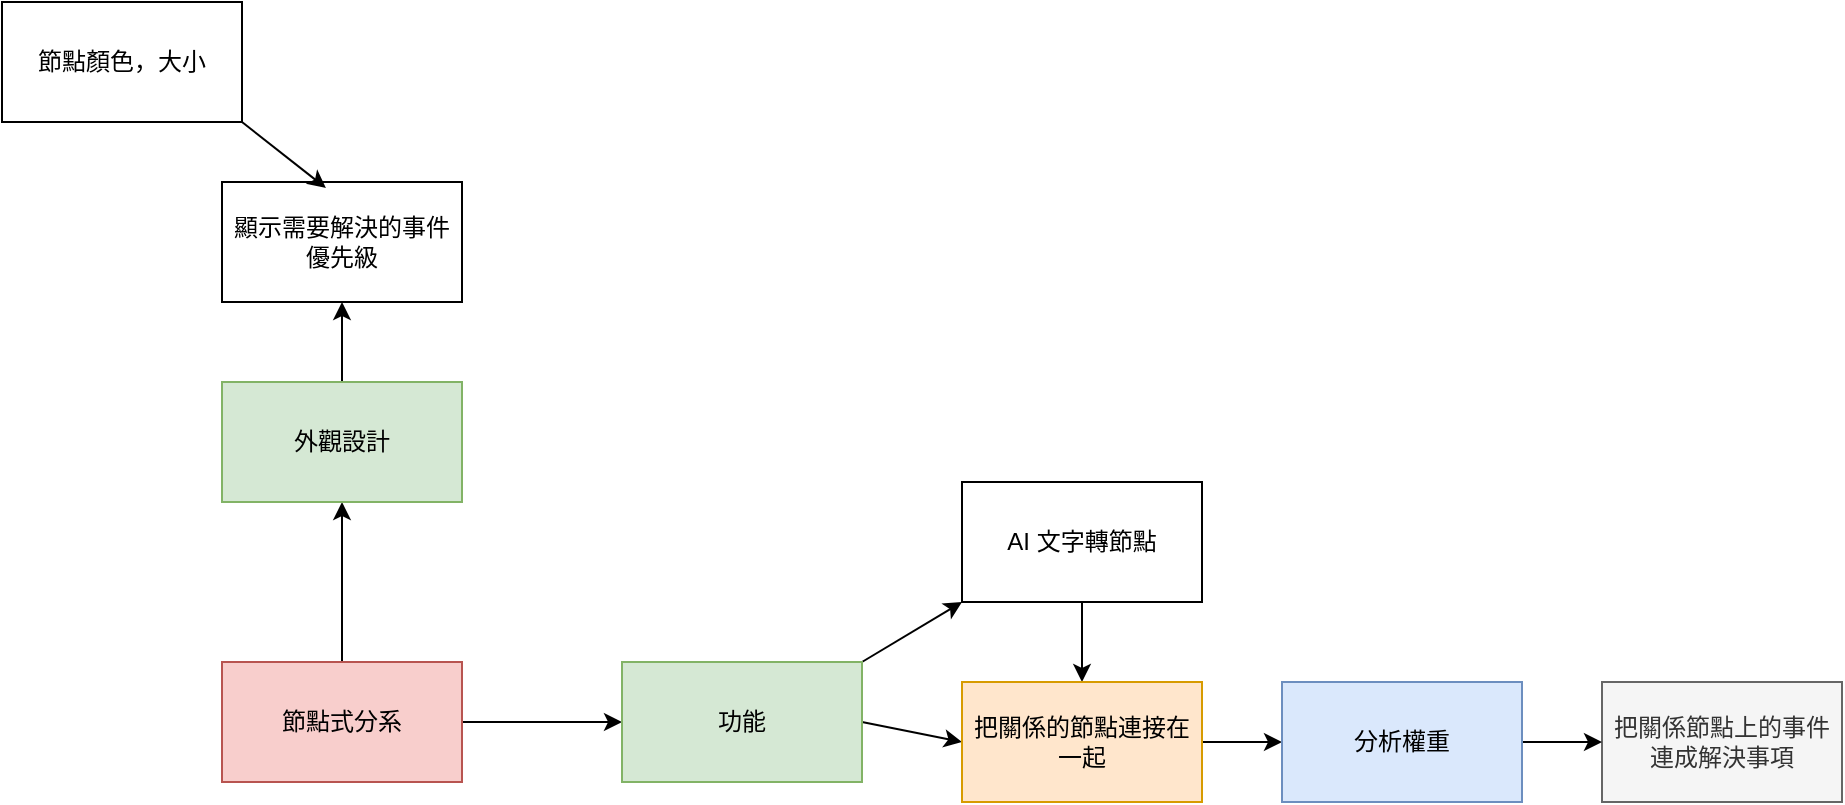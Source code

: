 <mxfile>
    <diagram id="O6p2WHPCW_hQwK2y61rl" name="第1頁">
        <mxGraphModel dx="669" dy="1580" grid="1" gridSize="10" guides="1" tooltips="1" connect="1" arrows="1" fold="1" page="1" pageScale="1" pageWidth="827" pageHeight="1169" math="0" shadow="0">
            <root>
                <mxCell id="0"/>
                <mxCell id="1" parent="0"/>
                <mxCell id="4" value="" style="edgeStyle=none;html=1;" parent="1" source="2" target="3" edge="1">
                    <mxGeometry relative="1" as="geometry"/>
                </mxCell>
                <mxCell id="6" value="" style="edgeStyle=none;html=1;" parent="1" source="2" target="5" edge="1">
                    <mxGeometry relative="1" as="geometry"/>
                </mxCell>
                <mxCell id="2" value="節點式分系" style="whiteSpace=wrap;html=1;fillColor=#f8cecc;strokeColor=#b85450;" parent="1" vertex="1">
                    <mxGeometry x="250" y="300" width="120" height="60" as="geometry"/>
                </mxCell>
                <mxCell id="8" style="edgeStyle=none;html=1;exitX=1;exitY=0;exitDx=0;exitDy=0;entryX=0;entryY=1;entryDx=0;entryDy=0;" parent="1" source="3" target="7" edge="1">
                    <mxGeometry relative="1" as="geometry"/>
                </mxCell>
                <mxCell id="10" style="edgeStyle=none;html=1;exitX=1;exitY=0.5;exitDx=0;exitDy=0;entryX=0;entryY=0.5;entryDx=0;entryDy=0;" parent="1" source="3" target="9" edge="1">
                    <mxGeometry relative="1" as="geometry"/>
                </mxCell>
                <mxCell id="3" value="功能" style="whiteSpace=wrap;html=1;fillColor=#d5e8d4;strokeColor=#82b366;" parent="1" vertex="1">
                    <mxGeometry x="450" y="300" width="120" height="60" as="geometry"/>
                </mxCell>
                <mxCell id="25" style="edgeStyle=none;html=1;exitX=0.5;exitY=0;exitDx=0;exitDy=0;entryX=0.5;entryY=1;entryDx=0;entryDy=0;" parent="1" source="5" target="11" edge="1">
                    <mxGeometry relative="1" as="geometry"/>
                </mxCell>
                <mxCell id="5" value="外觀設計" style="whiteSpace=wrap;html=1;fillColor=#d5e8d4;strokeColor=#82b366;" parent="1" vertex="1">
                    <mxGeometry x="250" y="160" width="120" height="60" as="geometry"/>
                </mxCell>
                <mxCell id="23" style="edgeStyle=none;html=1;exitX=0.5;exitY=1;exitDx=0;exitDy=0;entryX=0.5;entryY=0;entryDx=0;entryDy=0;" parent="1" source="7" target="9" edge="1">
                    <mxGeometry relative="1" as="geometry"/>
                </mxCell>
                <mxCell id="7" value="AI 文字轉節點" style="whiteSpace=wrap;html=1;" parent="1" vertex="1">
                    <mxGeometry x="620" y="210" width="120" height="60" as="geometry"/>
                </mxCell>
                <mxCell id="21" style="edgeStyle=none;html=1;exitX=1;exitY=0.5;exitDx=0;exitDy=0;entryX=0;entryY=0.5;entryDx=0;entryDy=0;" parent="1" source="9" target="20" edge="1">
                    <mxGeometry relative="1" as="geometry"/>
                </mxCell>
                <mxCell id="9" value="把關係的節點連接在一起" style="whiteSpace=wrap;html=1;fillColor=#ffe6cc;strokeColor=#d79b00;" parent="1" vertex="1">
                    <mxGeometry x="620" y="310" width="120" height="60" as="geometry"/>
                </mxCell>
                <mxCell id="11" value="顯示需要解決的事件優先級" style="whiteSpace=wrap;html=1;" parent="1" vertex="1">
                    <mxGeometry x="250" y="60" width="120" height="60" as="geometry"/>
                </mxCell>
                <mxCell id="16" value="把關係節點上的事件連成解決事項" style="whiteSpace=wrap;html=1;fillColor=#f5f5f5;strokeColor=#666666;fontColor=#333333;" parent="1" vertex="1">
                    <mxGeometry x="940" y="310" width="120" height="60" as="geometry"/>
                </mxCell>
                <mxCell id="22" style="edgeStyle=none;html=1;exitX=1;exitY=0.5;exitDx=0;exitDy=0;entryX=0;entryY=0.5;entryDx=0;entryDy=0;" parent="1" source="20" target="16" edge="1">
                    <mxGeometry relative="1" as="geometry"/>
                </mxCell>
                <mxCell id="20" value="分析權重" style="whiteSpace=wrap;html=1;fillColor=#dae8fc;strokeColor=#6c8ebf;" parent="1" vertex="1">
                    <mxGeometry x="780" y="310" width="120" height="60" as="geometry"/>
                </mxCell>
                <mxCell id="26" value="節點顏色，大小" style="whiteSpace=wrap;html=1;" parent="1" vertex="1">
                    <mxGeometry x="140" y="-30" width="120" height="60" as="geometry"/>
                </mxCell>
                <mxCell id="27" style="edgeStyle=none;html=1;exitX=1;exitY=1;exitDx=0;exitDy=0;entryX=0.433;entryY=0.05;entryDx=0;entryDy=0;entryPerimeter=0;" parent="1" source="26" target="11" edge="1">
                    <mxGeometry relative="1" as="geometry"/>
                </mxCell>
            </root>
        </mxGraphModel>
    </diagram>
</mxfile>